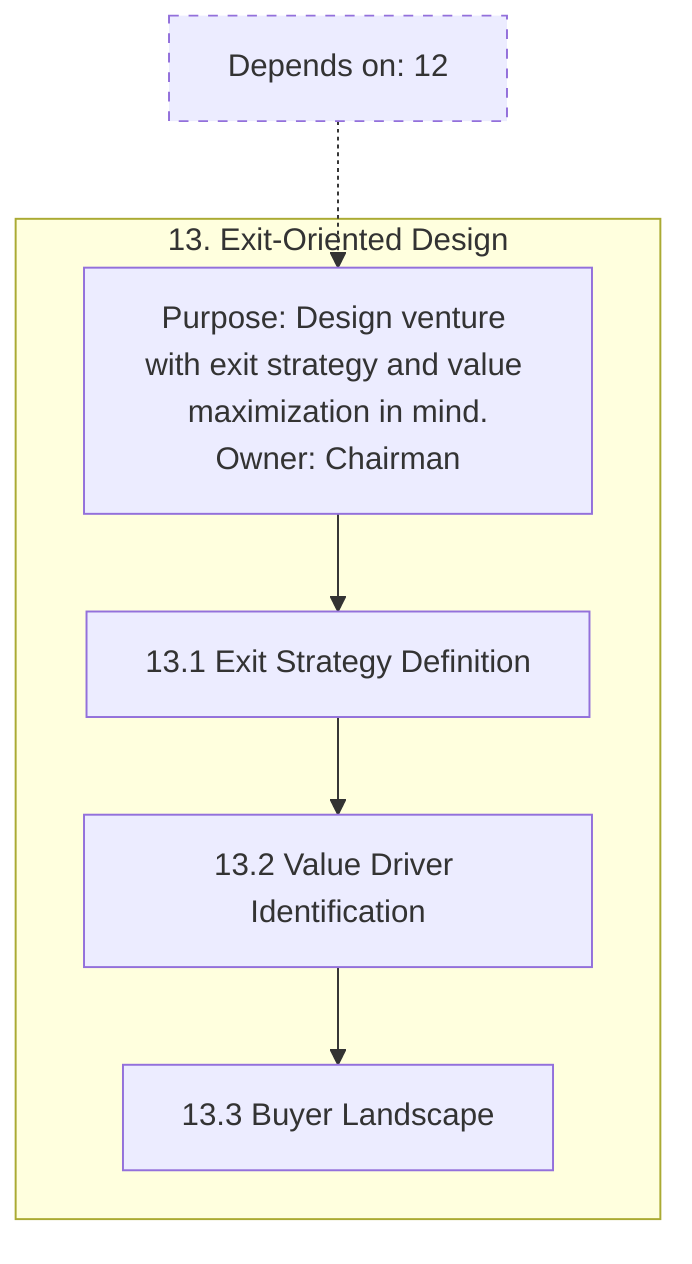 flowchart TB
%% Stage 13 Detail
subgraph S13["13. Exit-Oriented Design"]
  S13_root["Purpose: Design venture with exit strategy and value maximization in mind.
Owner: Chairman"]
  S13_A["13.1 Exit Strategy Definition"]
  S13_B["13.2 Value Driver Identification"]
  S13_C["13.3 Buyer Landscape"]
  S13_root --> S13_A --> S13_B --> S13_C
end
classDef dep stroke-dasharray: 5 5;
D13["Depends on: 12"]:::dep -.-> S13_root
